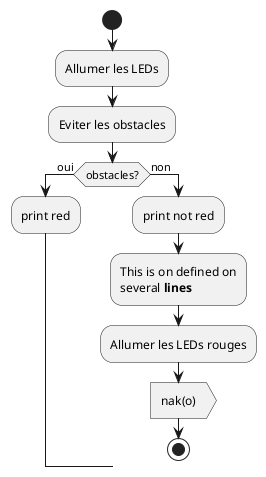 @startuml
start
:Allumer les LEDs;
:Eviter les obstacles;
if (obstacles?) then (oui)
:print red;
else (non)
:print not red;
:This is on defined on
several **lines**;
:Allumer les LEDs rouges;
:nak(o)>
stop
@enduml